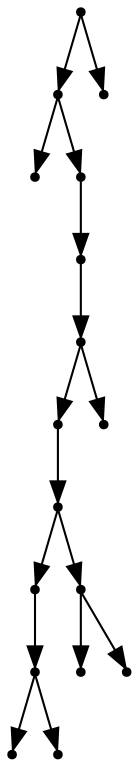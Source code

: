 digraph {
  16 [shape=point];
  14 [shape=point];
  0 [shape=point];
  13 [shape=point];
  12 [shape=point];
  11 [shape=point];
  9 [shape=point];
  8 [shape=point];
  4 [shape=point];
  3 [shape=point];
  1 [shape=point];
  2 [shape=point];
  7 [shape=point];
  5 [shape=point];
  6 [shape=point];
  10 [shape=point];
  15 [shape=point];
16 -> 14;
14 -> 0;
14 -> 13;
13 -> 12;
12 -> 11;
11 -> 9;
9 -> 8;
8 -> 4;
4 -> 3;
3 -> 1;
3 -> 2;
8 -> 7;
7 -> 5;
7 -> 6;
11 -> 10;
16 -> 15;
}
